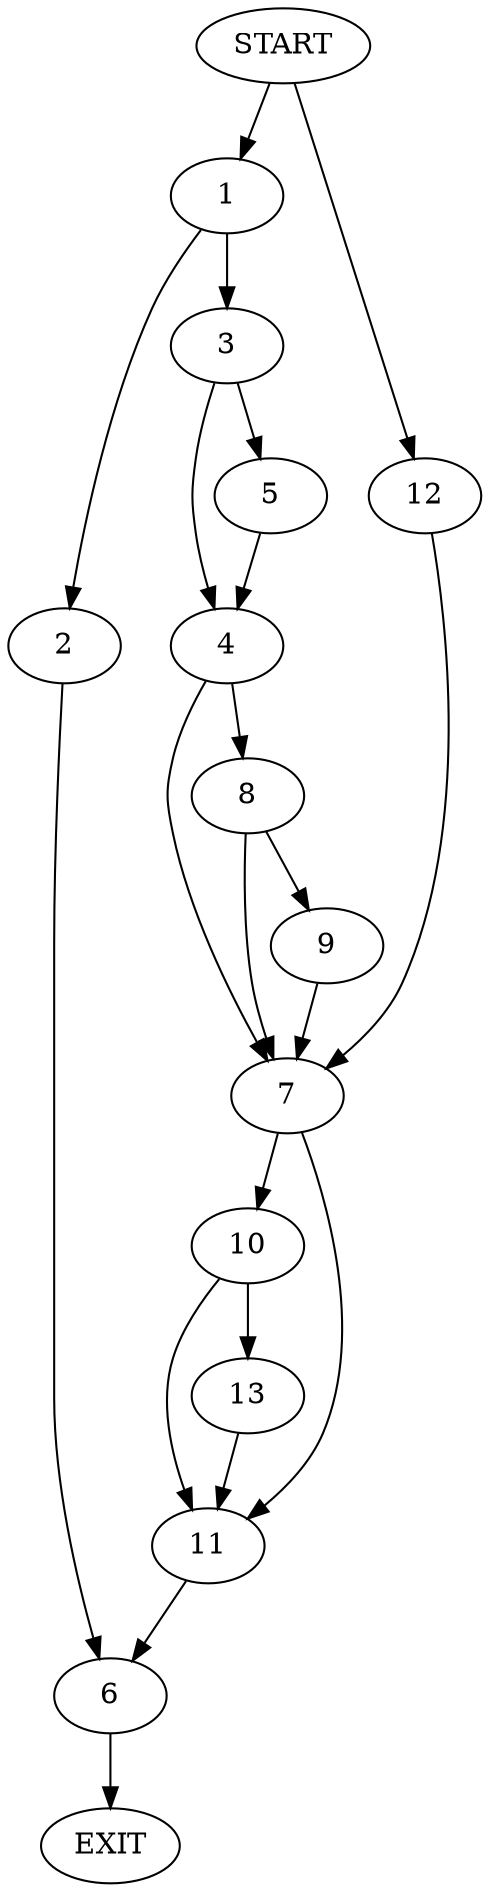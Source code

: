 digraph {
0 [label="START"]
14 [label="EXIT"]
0 -> 1
1 -> 2
1 -> 3
3 -> 4
3 -> 5
2 -> 6
5 -> 4
4 -> 7
4 -> 8
8 -> 9
8 -> 7
7 -> 10
7 -> 11
9 -> 7
0 -> 12
12 -> 7
10 -> 13
10 -> 11
11 -> 6
13 -> 11
6 -> 14
}
